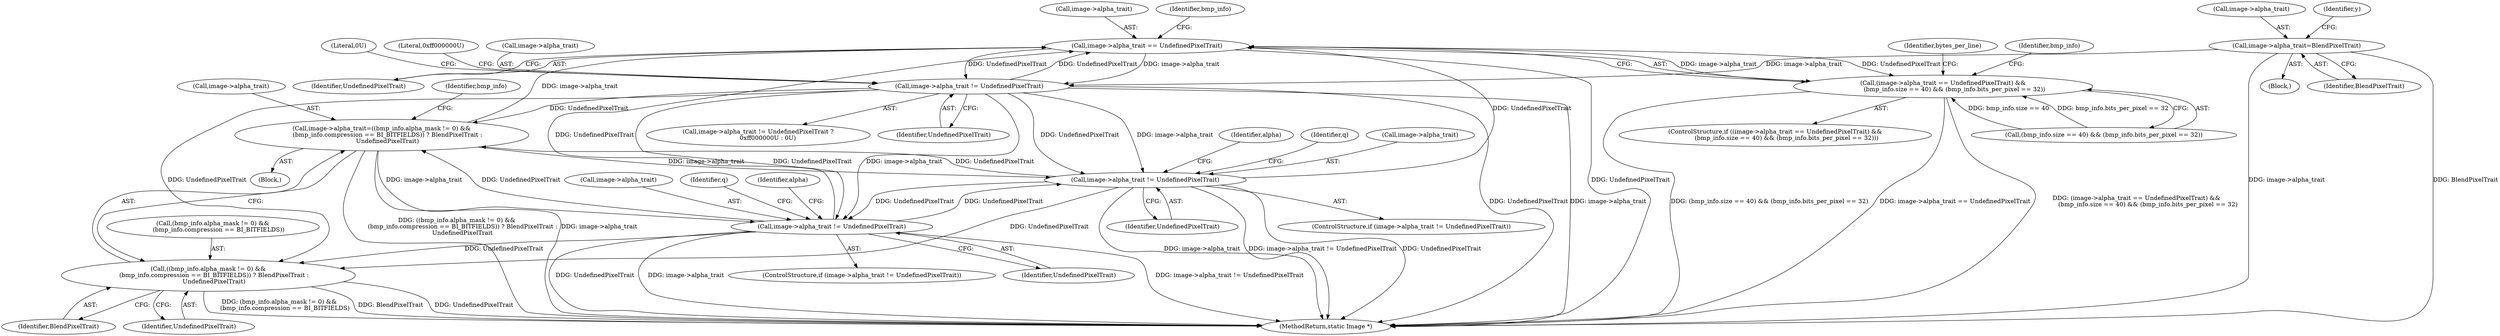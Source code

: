 digraph "0_ImageMagick_fe3066122ef72c82415811d25e9e3fad622c0a99@pointer" {
"1001980" [label="(Call,image->alpha_trait == UndefinedPixelTrait)"];
"1001412" [label="(Call,image->alpha_trait=((bmp_info.alpha_mask != 0) &&\n      (bmp_info.compression == BI_BITFIELDS)) ? BlendPixelTrait :\n      UndefinedPixelTrait)"];
"1003684" [label="(Call,image->alpha_trait != UndefinedPixelTrait)"];
"1002073" [label="(Call,image->alpha_trait != UndefinedPixelTrait)"];
"1002055" [label="(Call,image->alpha_trait=BlendPixelTrait)"];
"1001980" [label="(Call,image->alpha_trait == UndefinedPixelTrait)"];
"1003216" [label="(Call,image->alpha_trait != UndefinedPixelTrait)"];
"1001979" [label="(Call,(image->alpha_trait == UndefinedPixelTrait) &&\n            (bmp_info.size == 40) && (bmp_info.bits_per_pixel == 32))"];
"1001416" [label="(Call,((bmp_info.alpha_mask != 0) &&\n      (bmp_info.compression == BI_BITFIELDS)) ? BlendPixelTrait :\n      UndefinedPixelTrait)"];
"1001429" [label="(Identifier,UndefinedPixelTrait)"];
"1002079" [label="(Literal,0U)"];
"1001417" [label="(Call,(bmp_info.alpha_mask != 0) &&\n      (bmp_info.compression == BI_BITFIELDS))"];
"1003256" [label="(Identifier,q)"];
"1001980" [label="(Call,image->alpha_trait == UndefinedPixelTrait)"];
"1003223" [label="(Identifier,alpha)"];
"1001985" [label="(Call,(bmp_info.size == 40) && (bmp_info.bits_per_pixel == 32))"];
"1003215" [label="(ControlStructure,if (image->alpha_trait != UndefinedPixelTrait))"];
"1003691" [label="(Identifier,alpha)"];
"1003220" [label="(Identifier,UndefinedPixelTrait)"];
"1003684" [label="(Call,image->alpha_trait != UndefinedPixelTrait)"];
"1001416" [label="(Call,((bmp_info.alpha_mask != 0) &&\n      (bmp_info.compression == BI_BITFIELDS)) ? BlendPixelTrait :\n      UndefinedPixelTrait)"];
"1001428" [label="(Identifier,BlendPixelTrait)"];
"1002072" [label="(Call,image->alpha_trait != UndefinedPixelTrait ?\n          0xff000000U : 0U)"];
"1002059" [label="(Identifier,BlendPixelTrait)"];
"1004108" [label="(MethodReturn,static Image *)"];
"1001433" [label="(Identifier,bmp_info)"];
"1002056" [label="(Call,image->alpha_trait)"];
"1002078" [label="(Literal,0xff000000U)"];
"1003722" [label="(Identifier,q)"];
"1002055" [label="(Call,image->alpha_trait=BlendPixelTrait)"];
"1003216" [label="(Call,image->alpha_trait != UndefinedPixelTrait)"];
"1000254" [label="(Block,)"];
"1002054" [label="(Block,)"];
"1001981" [label="(Call,image->alpha_trait)"];
"1003217" [label="(Call,image->alpha_trait)"];
"1003685" [label="(Call,image->alpha_trait)"];
"1001412" [label="(Call,image->alpha_trait=((bmp_info.alpha_mask != 0) &&\n      (bmp_info.compression == BI_BITFIELDS)) ? BlendPixelTrait :\n      UndefinedPixelTrait)"];
"1002061" [label="(Identifier,y)"];
"1002073" [label="(Call,image->alpha_trait != UndefinedPixelTrait)"];
"1001979" [label="(Call,(image->alpha_trait == UndefinedPixelTrait) &&\n            (bmp_info.size == 40) && (bmp_info.bits_per_pixel == 32))"];
"1001413" [label="(Call,image->alpha_trait)"];
"1001984" [label="(Identifier,UndefinedPixelTrait)"];
"1003683" [label="(ControlStructure,if (image->alpha_trait != UndefinedPixelTrait))"];
"1001988" [label="(Identifier,bmp_info)"];
"1003688" [label="(Identifier,UndefinedPixelTrait)"];
"1002077" [label="(Identifier,UndefinedPixelTrait)"];
"1002074" [label="(Call,image->alpha_trait)"];
"1001998" [label="(Identifier,bytes_per_line)"];
"1001978" [label="(ControlStructure,if ((image->alpha_trait == UndefinedPixelTrait) &&\n            (bmp_info.size == 40) && (bmp_info.bits_per_pixel == 32)))"];
"1002070" [label="(Identifier,bmp_info)"];
"1001980" -> "1001979"  [label="AST: "];
"1001980" -> "1001984"  [label="CFG: "];
"1001981" -> "1001980"  [label="AST: "];
"1001984" -> "1001980"  [label="AST: "];
"1001988" -> "1001980"  [label="CFG: "];
"1001979" -> "1001980"  [label="CFG: "];
"1001980" -> "1004108"  [label="DDG: UndefinedPixelTrait"];
"1001980" -> "1001979"  [label="DDG: image->alpha_trait"];
"1001980" -> "1001979"  [label="DDG: UndefinedPixelTrait"];
"1001412" -> "1001980"  [label="DDG: image->alpha_trait"];
"1003684" -> "1001980"  [label="DDG: UndefinedPixelTrait"];
"1003216" -> "1001980"  [label="DDG: UndefinedPixelTrait"];
"1002073" -> "1001980"  [label="DDG: UndefinedPixelTrait"];
"1001980" -> "1002073"  [label="DDG: image->alpha_trait"];
"1001980" -> "1002073"  [label="DDG: UndefinedPixelTrait"];
"1001412" -> "1000254"  [label="AST: "];
"1001412" -> "1001416"  [label="CFG: "];
"1001413" -> "1001412"  [label="AST: "];
"1001416" -> "1001412"  [label="AST: "];
"1001433" -> "1001412"  [label="CFG: "];
"1001412" -> "1004108"  [label="DDG: ((bmp_info.alpha_mask != 0) &&\n      (bmp_info.compression == BI_BITFIELDS)) ? BlendPixelTrait :\n      UndefinedPixelTrait"];
"1001412" -> "1004108"  [label="DDG: image->alpha_trait"];
"1003684" -> "1001412"  [label="DDG: UndefinedPixelTrait"];
"1003216" -> "1001412"  [label="DDG: UndefinedPixelTrait"];
"1002073" -> "1001412"  [label="DDG: UndefinedPixelTrait"];
"1001412" -> "1003216"  [label="DDG: image->alpha_trait"];
"1001412" -> "1003684"  [label="DDG: image->alpha_trait"];
"1003684" -> "1003683"  [label="AST: "];
"1003684" -> "1003688"  [label="CFG: "];
"1003685" -> "1003684"  [label="AST: "];
"1003688" -> "1003684"  [label="AST: "];
"1003691" -> "1003684"  [label="CFG: "];
"1003722" -> "1003684"  [label="CFG: "];
"1003684" -> "1004108"  [label="DDG: UndefinedPixelTrait"];
"1003684" -> "1004108"  [label="DDG: image->alpha_trait"];
"1003684" -> "1004108"  [label="DDG: image->alpha_trait != UndefinedPixelTrait"];
"1003684" -> "1001416"  [label="DDG: UndefinedPixelTrait"];
"1003684" -> "1003216"  [label="DDG: UndefinedPixelTrait"];
"1002073" -> "1003684"  [label="DDG: image->alpha_trait"];
"1002073" -> "1003684"  [label="DDG: UndefinedPixelTrait"];
"1003216" -> "1003684"  [label="DDG: UndefinedPixelTrait"];
"1002073" -> "1002072"  [label="AST: "];
"1002073" -> "1002077"  [label="CFG: "];
"1002074" -> "1002073"  [label="AST: "];
"1002077" -> "1002073"  [label="AST: "];
"1002078" -> "1002073"  [label="CFG: "];
"1002079" -> "1002073"  [label="CFG: "];
"1002073" -> "1004108"  [label="DDG: image->alpha_trait"];
"1002073" -> "1004108"  [label="DDG: UndefinedPixelTrait"];
"1002073" -> "1001416"  [label="DDG: UndefinedPixelTrait"];
"1002055" -> "1002073"  [label="DDG: image->alpha_trait"];
"1002073" -> "1003216"  [label="DDG: image->alpha_trait"];
"1002073" -> "1003216"  [label="DDG: UndefinedPixelTrait"];
"1002055" -> "1002054"  [label="AST: "];
"1002055" -> "1002059"  [label="CFG: "];
"1002056" -> "1002055"  [label="AST: "];
"1002059" -> "1002055"  [label="AST: "];
"1002061" -> "1002055"  [label="CFG: "];
"1002055" -> "1004108"  [label="DDG: BlendPixelTrait"];
"1002055" -> "1004108"  [label="DDG: image->alpha_trait"];
"1003216" -> "1003215"  [label="AST: "];
"1003216" -> "1003220"  [label="CFG: "];
"1003217" -> "1003216"  [label="AST: "];
"1003220" -> "1003216"  [label="AST: "];
"1003223" -> "1003216"  [label="CFG: "];
"1003256" -> "1003216"  [label="CFG: "];
"1003216" -> "1004108"  [label="DDG: image->alpha_trait != UndefinedPixelTrait"];
"1003216" -> "1004108"  [label="DDG: UndefinedPixelTrait"];
"1003216" -> "1004108"  [label="DDG: image->alpha_trait"];
"1003216" -> "1001416"  [label="DDG: UndefinedPixelTrait"];
"1001979" -> "1001978"  [label="AST: "];
"1001979" -> "1001985"  [label="CFG: "];
"1001985" -> "1001979"  [label="AST: "];
"1001998" -> "1001979"  [label="CFG: "];
"1002070" -> "1001979"  [label="CFG: "];
"1001979" -> "1004108"  [label="DDG: image->alpha_trait == UndefinedPixelTrait"];
"1001979" -> "1004108"  [label="DDG: (image->alpha_trait == UndefinedPixelTrait) &&\n            (bmp_info.size == 40) && (bmp_info.bits_per_pixel == 32)"];
"1001979" -> "1004108"  [label="DDG: (bmp_info.size == 40) && (bmp_info.bits_per_pixel == 32)"];
"1001985" -> "1001979"  [label="DDG: bmp_info.size == 40"];
"1001985" -> "1001979"  [label="DDG: bmp_info.bits_per_pixel == 32"];
"1001416" -> "1001428"  [label="CFG: "];
"1001416" -> "1001429"  [label="CFG: "];
"1001417" -> "1001416"  [label="AST: "];
"1001428" -> "1001416"  [label="AST: "];
"1001429" -> "1001416"  [label="AST: "];
"1001416" -> "1004108"  [label="DDG: UndefinedPixelTrait"];
"1001416" -> "1004108"  [label="DDG: (bmp_info.alpha_mask != 0) &&\n      (bmp_info.compression == BI_BITFIELDS)"];
"1001416" -> "1004108"  [label="DDG: BlendPixelTrait"];
}
